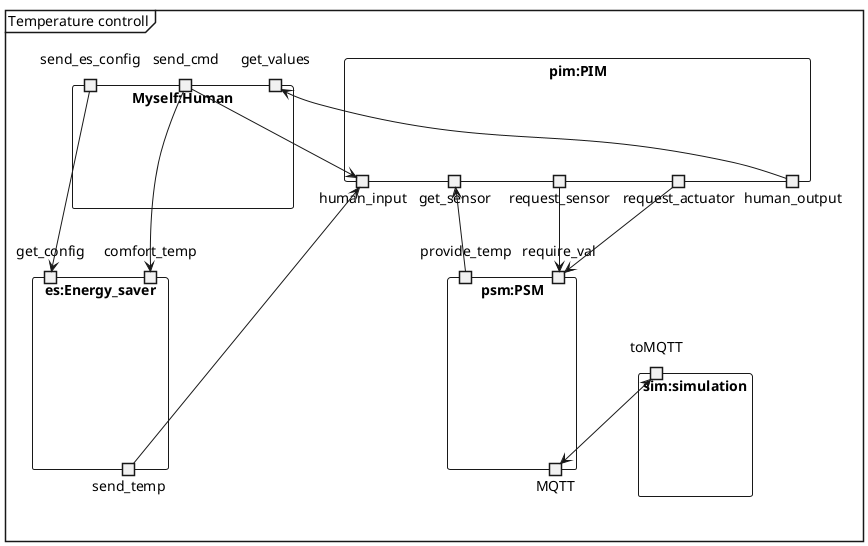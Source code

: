 @startuml Temperature controll
mainframe Temperature controll

'HUMAN
rectangle Myself:Human {
    port send_cmd
    port send_es_config
    
    portin get_values
}

'PIM
rectangle pim:PIM {
    'left
    portout get_sensor
    portout request_sensor
    portout request_actuator

    'right
    portout human_output
    portout human_input
}

'PSM
rectangle psm:PSM {
    'left
    portin provide_temp
    portin require_val

    'right
    portout MQTT
}

'SIM
rectangle sim:simulation {
    port toMQTT
}

'Energy saver
rectangle es:Energy_saver {
    portin comfort_temp
    portin get_config
    
    portout send_temp
}

'Human
send_cmd --> human_input

send_cmd ---> comfort_temp
send_es_config ---> get_config

'PIM
human_output --> get_values
request_sensor --> require_val
request_actuator --> require_val

'PSM
provide_temp --> get_sensor

'MQTT
toMQTT <--> MQTT

'Energy saver
send_temp ---> human_input

@enduml